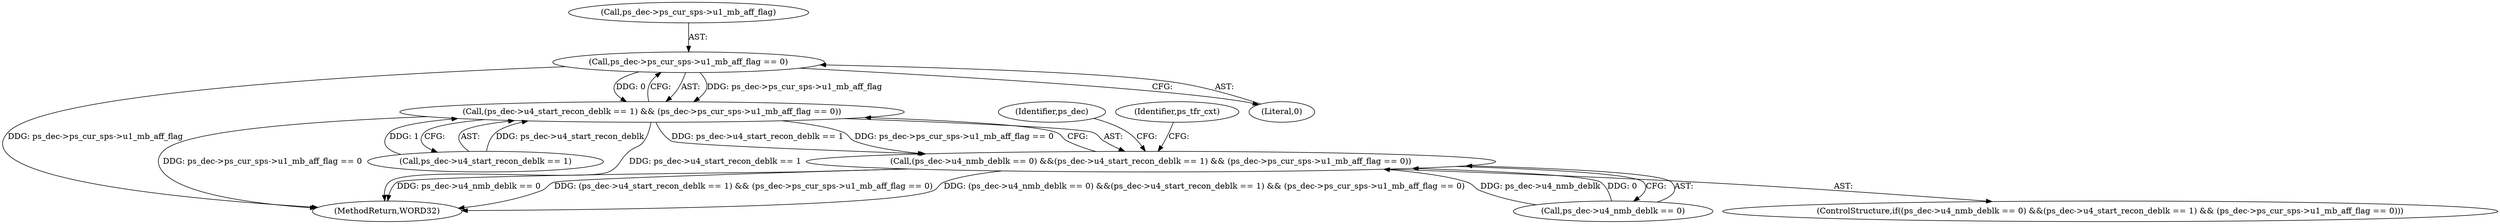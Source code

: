 digraph "0_Android_33ef7de9ddc8ea7eb9cbc440d1cf89957a0c267b@pointer" {
"1001660" [label="(Call,ps_dec->ps_cur_sps->u1_mb_aff_flag == 0)"];
"1001654" [label="(Call,(ps_dec->u4_start_recon_deblk == 1) && (ps_dec->ps_cur_sps->u1_mb_aff_flag == 0))"];
"1001648" [label="(Call,(ps_dec->u4_nmb_deblk == 0) &&(ps_dec->u4_start_recon_deblk == 1) && (ps_dec->ps_cur_sps->u1_mb_aff_flag == 0))"];
"1002189" [label="(MethodReturn,WORD32)"];
"1001647" [label="(ControlStructure,if((ps_dec->u4_nmb_deblk == 0) &&(ps_dec->u4_start_recon_deblk == 1) && (ps_dec->ps_cur_sps->u1_mb_aff_flag == 0)))"];
"1001655" [label="(Call,ps_dec->u4_start_recon_deblk == 1)"];
"1001654" [label="(Call,(ps_dec->u4_start_recon_deblk == 1) && (ps_dec->ps_cur_sps->u1_mb_aff_flag == 0))"];
"1001648" [label="(Call,(ps_dec->u4_nmb_deblk == 0) &&(ps_dec->u4_start_recon_deblk == 1) && (ps_dec->ps_cur_sps->u1_mb_aff_flag == 0))"];
"1001673" [label="(Identifier,ps_tfr_cxt)"];
"1001736" [label="(Identifier,ps_dec)"];
"1001661" [label="(Call,ps_dec->ps_cur_sps->u1_mb_aff_flag)"];
"1001660" [label="(Call,ps_dec->ps_cur_sps->u1_mb_aff_flag == 0)"];
"1001649" [label="(Call,ps_dec->u4_nmb_deblk == 0)"];
"1001666" [label="(Literal,0)"];
"1001660" -> "1001654"  [label="AST: "];
"1001660" -> "1001666"  [label="CFG: "];
"1001661" -> "1001660"  [label="AST: "];
"1001666" -> "1001660"  [label="AST: "];
"1001654" -> "1001660"  [label="CFG: "];
"1001660" -> "1002189"  [label="DDG: ps_dec->ps_cur_sps->u1_mb_aff_flag"];
"1001660" -> "1001654"  [label="DDG: ps_dec->ps_cur_sps->u1_mb_aff_flag"];
"1001660" -> "1001654"  [label="DDG: 0"];
"1001654" -> "1001648"  [label="AST: "];
"1001654" -> "1001655"  [label="CFG: "];
"1001655" -> "1001654"  [label="AST: "];
"1001648" -> "1001654"  [label="CFG: "];
"1001654" -> "1002189"  [label="DDG: ps_dec->ps_cur_sps->u1_mb_aff_flag == 0"];
"1001654" -> "1002189"  [label="DDG: ps_dec->u4_start_recon_deblk == 1"];
"1001654" -> "1001648"  [label="DDG: ps_dec->u4_start_recon_deblk == 1"];
"1001654" -> "1001648"  [label="DDG: ps_dec->ps_cur_sps->u1_mb_aff_flag == 0"];
"1001655" -> "1001654"  [label="DDG: ps_dec->u4_start_recon_deblk"];
"1001655" -> "1001654"  [label="DDG: 1"];
"1001648" -> "1001647"  [label="AST: "];
"1001648" -> "1001649"  [label="CFG: "];
"1001649" -> "1001648"  [label="AST: "];
"1001673" -> "1001648"  [label="CFG: "];
"1001736" -> "1001648"  [label="CFG: "];
"1001648" -> "1002189"  [label="DDG: ps_dec->u4_nmb_deblk == 0"];
"1001648" -> "1002189"  [label="DDG: (ps_dec->u4_start_recon_deblk == 1) && (ps_dec->ps_cur_sps->u1_mb_aff_flag == 0)"];
"1001648" -> "1002189"  [label="DDG: (ps_dec->u4_nmb_deblk == 0) &&(ps_dec->u4_start_recon_deblk == 1) && (ps_dec->ps_cur_sps->u1_mb_aff_flag == 0)"];
"1001649" -> "1001648"  [label="DDG: ps_dec->u4_nmb_deblk"];
"1001649" -> "1001648"  [label="DDG: 0"];
}
